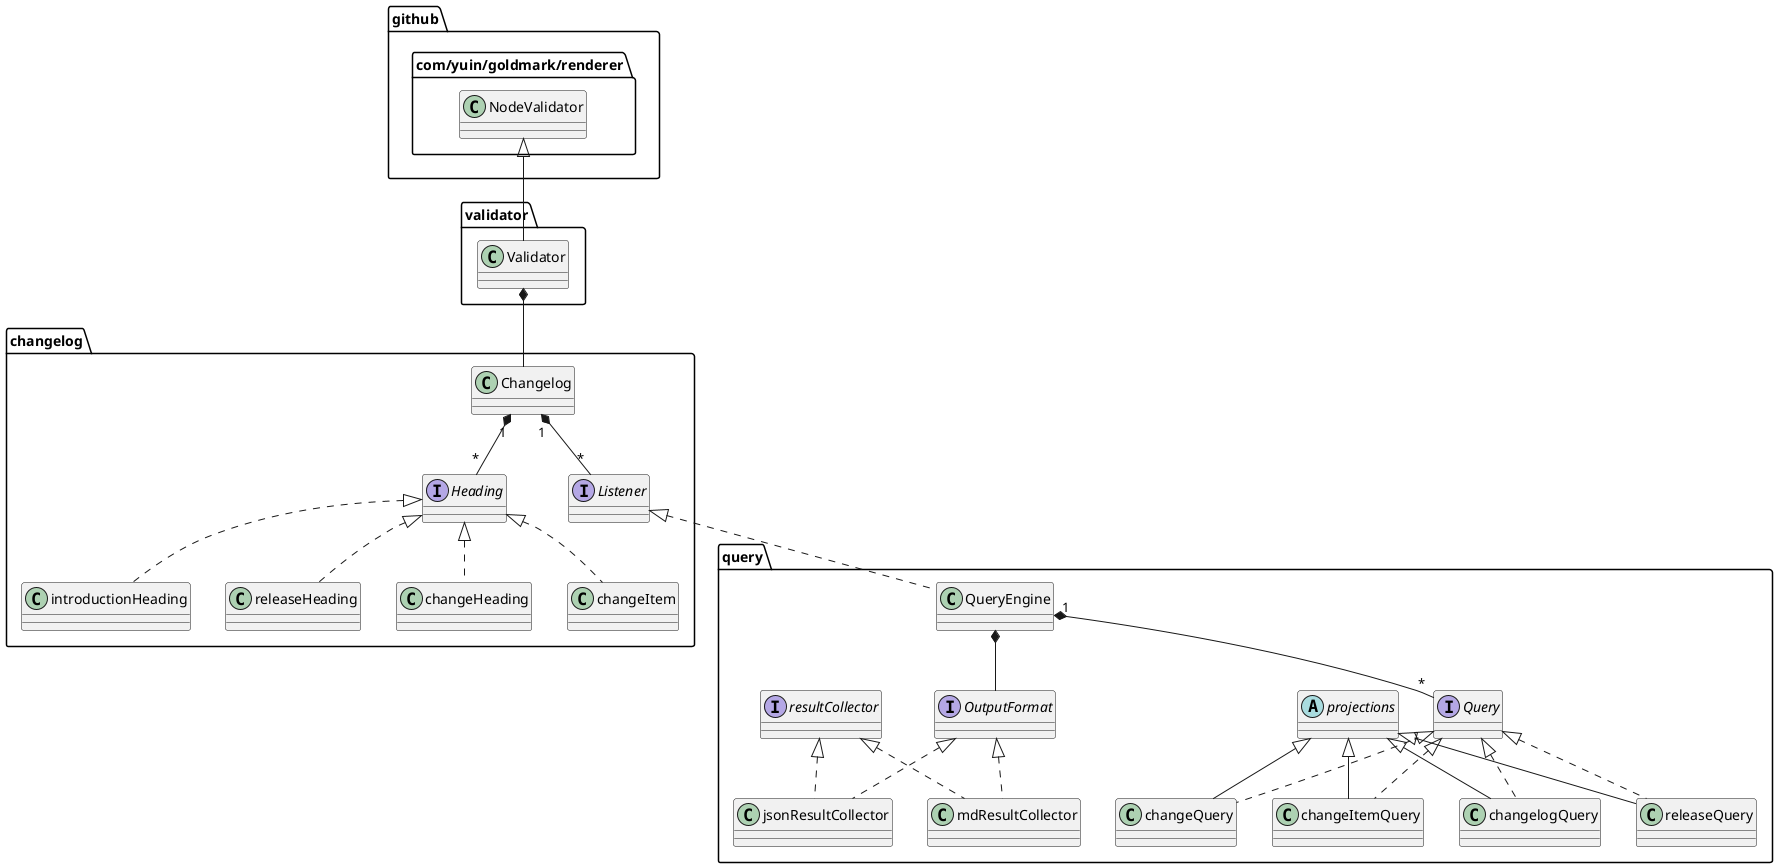 @startuml
"github.com/yuin/goldmark/renderer.NodeValidator" <|-- validator.Validator
validator.Validator *-- changelog.Changelog
changelog.Changelog "1" *-- "*" changelog.Heading
changelog.Changelog "1" *-- "*" changelog.Listener
changelog.Heading <|.. changelog.changeHeading
changelog.Heading <|.. changelog.changeItem
changelog.Heading <|.. changelog.introductionHeading
changelog.Heading <|.. changelog.releaseHeading
changelog.Listener <|.. query.QueryEngine
interface changelog.Heading
interface changelog.Listener
query.QueryEngine *-- query.OutputFormat
query.QueryEngine "1" *-- "*" query.Query
query.Query <|.. query.changelogQuery
query.Query <|.. query.releaseQuery
query.Query <|.. query.changeQuery
query.Query <|.. query.changeItemQuery
query.projections <|-- query.changelogQuery
query.projections <|-- query.releaseQuery
query.projections <|-- query.changeQuery
query.projections <|-- query.changeItemQuery
query.OutputFormat <|.. query.jsonResultCollector
query.OutputFormat <|.. query.mdResultCollector
query.resultCollector <|.. query.jsonResultCollector
query.resultCollector <|.. query.mdResultCollector
interface query.OutputFormat
abstract query.projections
interface query.Query
interface query.resultCollector
@enduml
